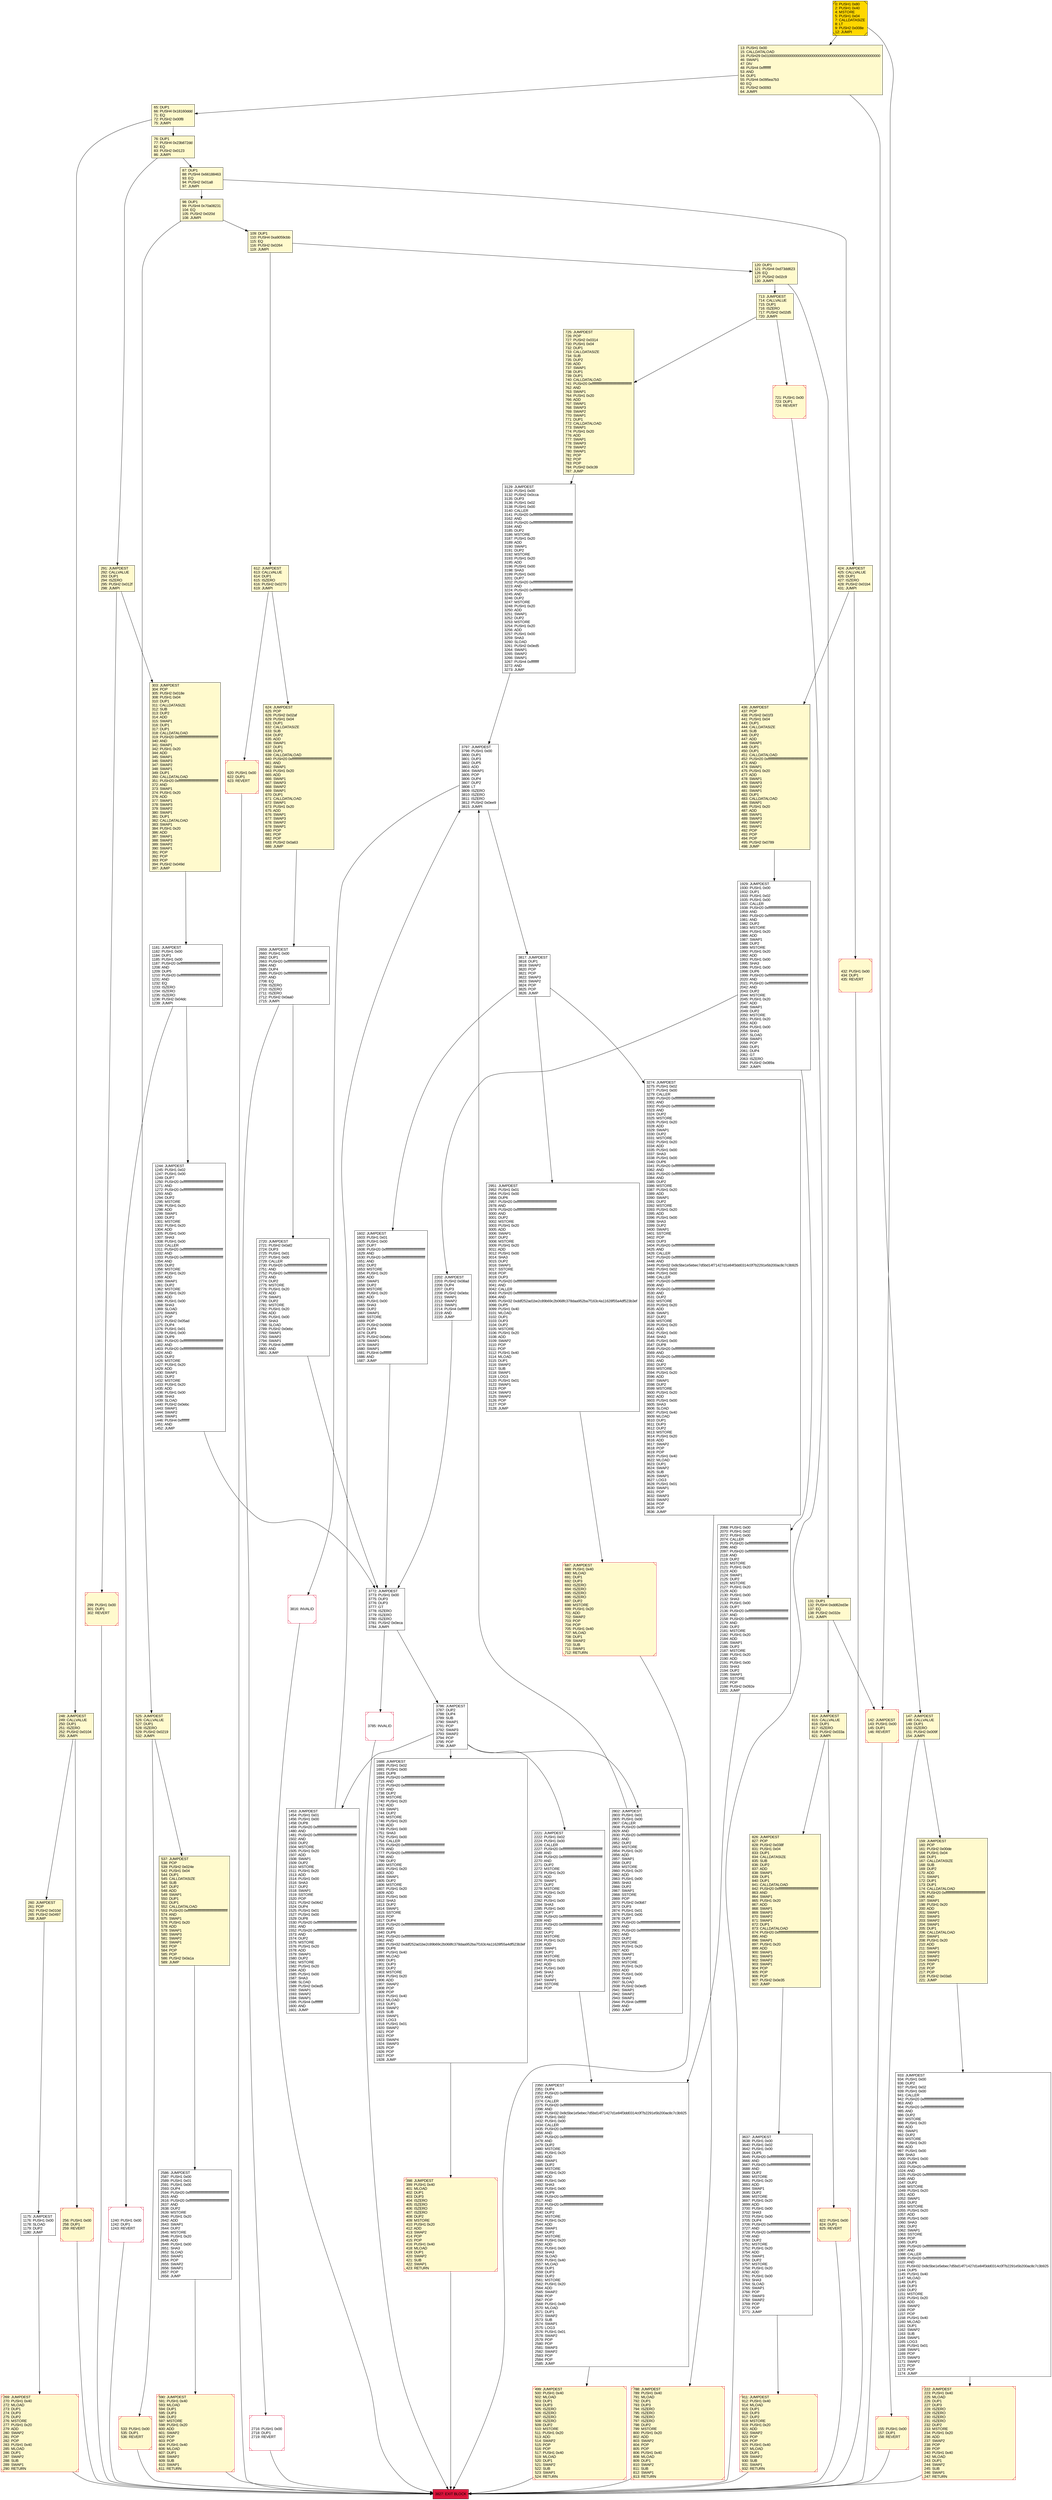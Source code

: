 digraph G {
bgcolor=transparent rankdir=UD;
node [shape=box style=filled color=black fillcolor=white fontname=arial fontcolor=black];
98 [label="98: DUP1\l99: PUSH4 0x70a08231\l104: EQ\l105: PUSH2 0x020d\l108: JUMPI\l" fillcolor=lemonchiffon ];
303 [label="303: JUMPDEST\l304: POP\l305: PUSH2 0x018e\l308: PUSH1 0x04\l310: DUP1\l311: CALLDATASIZE\l312: SUB\l313: DUP2\l314: ADD\l315: SWAP1\l316: DUP1\l317: DUP1\l318: CALLDATALOAD\l319: PUSH20 0xffffffffffffffffffffffffffffffffffffffff\l340: AND\l341: SWAP1\l342: PUSH1 0x20\l344: ADD\l345: SWAP1\l346: SWAP3\l347: SWAP2\l348: SWAP1\l349: DUP1\l350: CALLDATALOAD\l351: PUSH20 0xffffffffffffffffffffffffffffffffffffffff\l372: AND\l373: SWAP1\l374: PUSH1 0x20\l376: ADD\l377: SWAP1\l378: SWAP3\l379: SWAP2\l380: SWAP1\l381: DUP1\l382: CALLDATALOAD\l383: SWAP1\l384: PUSH1 0x20\l386: ADD\l387: SWAP1\l388: SWAP3\l389: SWAP2\l390: SWAP1\l391: POP\l392: POP\l393: POP\l394: PUSH2 0x049d\l397: JUMP\l" fillcolor=lemonchiffon ];
2802 [label="2802: JUMPDEST\l2803: PUSH1 0x01\l2805: PUSH1 0x00\l2807: CALLER\l2808: PUSH20 0xffffffffffffffffffffffffffffffffffffffff\l2829: AND\l2830: PUSH20 0xffffffffffffffffffffffffffffffffffffffff\l2851: AND\l2852: DUP2\l2853: MSTORE\l2854: PUSH1 0x20\l2856: ADD\l2857: SWAP1\l2858: DUP2\l2859: MSTORE\l2860: PUSH1 0x20\l2862: ADD\l2863: PUSH1 0x00\l2865: SHA3\l2866: DUP2\l2867: SWAP1\l2868: SSTORE\l2869: POP\l2870: PUSH2 0x0b87\l2873: DUP3\l2874: PUSH1 0x01\l2876: PUSH1 0x00\l2878: DUP7\l2879: PUSH20 0xffffffffffffffffffffffffffffffffffffffff\l2900: AND\l2901: PUSH20 0xffffffffffffffffffffffffffffffffffffffff\l2922: AND\l2923: DUP2\l2924: MSTORE\l2925: PUSH1 0x20\l2927: ADD\l2928: SWAP1\l2929: DUP2\l2930: MSTORE\l2931: PUSH1 0x20\l2933: ADD\l2934: PUSH1 0x00\l2936: SHA3\l2937: SLOAD\l2938: PUSH2 0x0ed5\l2941: SWAP1\l2942: SWAP2\l2943: SWAP1\l2944: PUSH4 0xffffffff\l2949: AND\l2950: JUMP\l" ];
2068 [label="2068: PUSH1 0x00\l2070: PUSH1 0x02\l2072: PUSH1 0x00\l2074: CALLER\l2075: PUSH20 0xffffffffffffffffffffffffffffffffffffffff\l2096: AND\l2097: PUSH20 0xffffffffffffffffffffffffffffffffffffffff\l2118: AND\l2119: DUP2\l2120: MSTORE\l2121: PUSH1 0x20\l2123: ADD\l2124: SWAP1\l2125: DUP2\l2126: MSTORE\l2127: PUSH1 0x20\l2129: ADD\l2130: PUSH1 0x00\l2132: SHA3\l2133: PUSH1 0x00\l2135: DUP7\l2136: PUSH20 0xffffffffffffffffffffffffffffffffffffffff\l2157: AND\l2158: PUSH20 0xffffffffffffffffffffffffffffffffffffffff\l2179: AND\l2180: DUP2\l2181: MSTORE\l2182: PUSH1 0x20\l2184: ADD\l2185: SWAP1\l2186: DUP2\l2187: MSTORE\l2188: PUSH1 0x20\l2190: ADD\l2191: PUSH1 0x00\l2193: SHA3\l2194: DUP2\l2195: SWAP1\l2196: SSTORE\l2197: POP\l2198: PUSH2 0x092e\l2201: JUMP\l" ];
3817 [label="3817: JUMPDEST\l3818: DUP1\l3819: SWAP2\l3820: POP\l3821: POP\l3822: SWAP3\l3823: SWAP2\l3824: POP\l3825: POP\l3826: JUMP\l" ];
291 [label="291: JUMPDEST\l292: CALLVALUE\l293: DUP1\l294: ISZERO\l295: PUSH2 0x012f\l298: JUMPI\l" fillcolor=lemonchiffon ];
147 [label="147: JUMPDEST\l148: CALLVALUE\l149: DUP1\l150: ISZERO\l151: PUSH2 0x009f\l154: JUMPI\l" fillcolor=lemonchiffon ];
2202 [label="2202: JUMPDEST\l2203: PUSH2 0x08ad\l2206: DUP4\l2207: DUP3\l2208: PUSH2 0x0ebc\l2211: SWAP1\l2212: SWAP2\l2213: SWAP1\l2214: PUSH4 0xffffffff\l2219: AND\l2220: JUMP\l" ];
299 [label="299: PUSH1 0x00\l301: DUP1\l302: REVERT\l" fillcolor=lemonchiffon shape=Msquare color=crimson ];
142 [label="142: JUMPDEST\l143: PUSH1 0x00\l145: DUP1\l146: REVERT\l" fillcolor=lemonchiffon shape=Msquare color=crimson ];
432 [label="432: PUSH1 0x00\l434: DUP1\l435: REVERT\l" fillcolor=lemonchiffon shape=Msquare color=crimson ];
687 [label="687: JUMPDEST\l688: PUSH1 0x40\l690: MLOAD\l691: DUP1\l692: DUP3\l693: ISZERO\l694: ISZERO\l695: ISZERO\l696: ISZERO\l697: DUP2\l698: MSTORE\l699: PUSH1 0x20\l701: ADD\l702: SWAP2\l703: POP\l704: POP\l705: PUSH1 0x40\l707: MLOAD\l708: DUP1\l709: SWAP2\l710: SUB\l711: SWAP1\l712: RETURN\l" fillcolor=lemonchiffon shape=Msquare color=crimson ];
1453 [label="1453: JUMPDEST\l1454: PUSH1 0x01\l1456: PUSH1 0x00\l1458: DUP8\l1459: PUSH20 0xffffffffffffffffffffffffffffffffffffffff\l1480: AND\l1481: PUSH20 0xffffffffffffffffffffffffffffffffffffffff\l1502: AND\l1503: DUP2\l1504: MSTORE\l1505: PUSH1 0x20\l1507: ADD\l1508: SWAP1\l1509: DUP2\l1510: MSTORE\l1511: PUSH1 0x20\l1513: ADD\l1514: PUSH1 0x00\l1516: SHA3\l1517: DUP2\l1518: SWAP1\l1519: SSTORE\l1520: POP\l1521: PUSH2 0x0642\l1524: DUP4\l1525: PUSH1 0x01\l1527: PUSH1 0x00\l1529: DUP8\l1530: PUSH20 0xffffffffffffffffffffffffffffffffffffffff\l1551: AND\l1552: PUSH20 0xffffffffffffffffffffffffffffffffffffffff\l1573: AND\l1574: DUP2\l1575: MSTORE\l1576: PUSH1 0x20\l1578: ADD\l1579: SWAP1\l1580: DUP2\l1581: MSTORE\l1582: PUSH1 0x20\l1584: ADD\l1585: PUSH1 0x00\l1587: SHA3\l1588: SLOAD\l1589: PUSH2 0x0ed5\l1592: SWAP1\l1593: SWAP2\l1594: SWAP1\l1595: PUSH4 0xffffffff\l1600: AND\l1601: JUMP\l" ];
109 [label="109: DUP1\l110: PUSH4 0xa9059cbb\l115: EQ\l116: PUSH2 0x0264\l119: JUMPI\l" fillcolor=lemonchiffon ];
822 [label="822: PUSH1 0x00\l824: DUP1\l825: REVERT\l" fillcolor=lemonchiffon shape=Msquare color=crimson ];
13 [label="13: PUSH1 0x00\l15: CALLDATALOAD\l16: PUSH29 0x0100000000000000000000000000000000000000000000000000000000\l46: SWAP1\l47: DIV\l48: PUSH4 0xffffffff\l53: AND\l54: DUP1\l55: PUSH4 0x095ea7b3\l60: EQ\l61: PUSH2 0x0093\l64: JUMPI\l" fillcolor=lemonchiffon ];
525 [label="525: JUMPDEST\l526: CALLVALUE\l527: DUP1\l528: ISZERO\l529: PUSH2 0x0219\l532: JUMPI\l" fillcolor=lemonchiffon ];
256 [label="256: PUSH1 0x00\l258: DUP1\l259: REVERT\l" fillcolor=lemonchiffon shape=Msquare color=crimson ];
1175 [label="1175: JUMPDEST\l1176: PUSH1 0x00\l1178: SLOAD\l1179: DUP2\l1180: JUMP\l" ];
3274 [label="3274: JUMPDEST\l3275: PUSH1 0x02\l3277: PUSH1 0x00\l3279: CALLER\l3280: PUSH20 0xffffffffffffffffffffffffffffffffffffffff\l3301: AND\l3302: PUSH20 0xffffffffffffffffffffffffffffffffffffffff\l3323: AND\l3324: DUP2\l3325: MSTORE\l3326: PUSH1 0x20\l3328: ADD\l3329: SWAP1\l3330: DUP2\l3331: MSTORE\l3332: PUSH1 0x20\l3334: ADD\l3335: PUSH1 0x00\l3337: SHA3\l3338: PUSH1 0x00\l3340: DUP6\l3341: PUSH20 0xffffffffffffffffffffffffffffffffffffffff\l3362: AND\l3363: PUSH20 0xffffffffffffffffffffffffffffffffffffffff\l3384: AND\l3385: DUP2\l3386: MSTORE\l3387: PUSH1 0x20\l3389: ADD\l3390: SWAP1\l3391: DUP2\l3392: MSTORE\l3393: PUSH1 0x20\l3395: ADD\l3396: PUSH1 0x00\l3398: SHA3\l3399: DUP2\l3400: SWAP1\l3401: SSTORE\l3402: POP\l3403: DUP3\l3404: PUSH20 0xffffffffffffffffffffffffffffffffffffffff\l3425: AND\l3426: CALLER\l3427: PUSH20 0xffffffffffffffffffffffffffffffffffffffff\l3448: AND\l3449: PUSH32 0x8c5be1e5ebec7d5bd14f71427d1e84f3dd0314c0f7b2291e5b200ac8c7c3b925\l3482: PUSH1 0x02\l3484: PUSH1 0x00\l3486: CALLER\l3487: PUSH20 0xffffffffffffffffffffffffffffffffffffffff\l3508: AND\l3509: PUSH20 0xffffffffffffffffffffffffffffffffffffffff\l3530: AND\l3531: DUP2\l3532: MSTORE\l3533: PUSH1 0x20\l3535: ADD\l3536: SWAP1\l3537: DUP2\l3538: MSTORE\l3539: PUSH1 0x20\l3541: ADD\l3542: PUSH1 0x00\l3544: SHA3\l3545: PUSH1 0x00\l3547: DUP8\l3548: PUSH20 0xffffffffffffffffffffffffffffffffffffffff\l3569: AND\l3570: PUSH20 0xffffffffffffffffffffffffffffffffffffffff\l3591: AND\l3592: DUP2\l3593: MSTORE\l3594: PUSH1 0x20\l3596: ADD\l3597: SWAP1\l3598: DUP2\l3599: MSTORE\l3600: PUSH1 0x20\l3602: ADD\l3603: PUSH1 0x00\l3605: SHA3\l3606: SLOAD\l3607: PUSH1 0x40\l3609: MLOAD\l3610: DUP1\l3611: DUP3\l3612: DUP2\l3613: MSTORE\l3614: PUSH1 0x20\l3616: ADD\l3617: SWAP2\l3618: POP\l3619: POP\l3620: PUSH1 0x40\l3622: MLOAD\l3623: DUP1\l3624: SWAP2\l3625: SUB\l3626: SWAP1\l3627: LOG3\l3628: PUSH1 0x01\l3630: SWAP1\l3631: POP\l3632: SWAP3\l3633: SWAP2\l3634: POP\l3635: POP\l3636: JUMP\l" ];
788 [label="788: JUMPDEST\l789: PUSH1 0x40\l791: MLOAD\l792: DUP1\l793: DUP3\l794: ISZERO\l795: ISZERO\l796: ISZERO\l797: ISZERO\l798: DUP2\l799: MSTORE\l800: PUSH1 0x20\l802: ADD\l803: SWAP2\l804: POP\l805: POP\l806: PUSH1 0x40\l808: MLOAD\l809: DUP1\l810: SWAP2\l811: SUB\l812: SWAP1\l813: RETURN\l" fillcolor=lemonchiffon shape=Msquare color=crimson ];
2951 [label="2951: JUMPDEST\l2952: PUSH1 0x01\l2954: PUSH1 0x00\l2956: DUP6\l2957: PUSH20 0xffffffffffffffffffffffffffffffffffffffff\l2978: AND\l2979: PUSH20 0xffffffffffffffffffffffffffffffffffffffff\l3000: AND\l3001: DUP2\l3002: MSTORE\l3003: PUSH1 0x20\l3005: ADD\l3006: SWAP1\l3007: DUP2\l3008: MSTORE\l3009: PUSH1 0x20\l3011: ADD\l3012: PUSH1 0x00\l3014: SHA3\l3015: DUP2\l3016: SWAP1\l3017: SSTORE\l3018: POP\l3019: DUP3\l3020: PUSH20 0xffffffffffffffffffffffffffffffffffffffff\l3041: AND\l3042: CALLER\l3043: PUSH20 0xffffffffffffffffffffffffffffffffffffffff\l3064: AND\l3065: PUSH32 0xddf252ad1be2c89b69c2b068fc378daa952ba7f163c4a11628f55a4df523b3ef\l3098: DUP5\l3099: PUSH1 0x40\l3101: MLOAD\l3102: DUP1\l3103: DUP3\l3104: DUP2\l3105: MSTORE\l3106: PUSH1 0x20\l3108: ADD\l3109: SWAP2\l3110: POP\l3111: POP\l3112: PUSH1 0x40\l3114: MLOAD\l3115: DUP1\l3116: SWAP2\l3117: SUB\l3118: SWAP1\l3119: LOG3\l3120: PUSH1 0x01\l3122: SWAP1\l3123: POP\l3124: SWAP3\l3125: SWAP2\l3126: POP\l3127: POP\l3128: JUMP\l" ];
713 [label="713: JUMPDEST\l714: CALLVALUE\l715: DUP1\l716: ISZERO\l717: PUSH2 0x02d5\l720: JUMPI\l" fillcolor=lemonchiffon ];
3637 [label="3637: JUMPDEST\l3638: PUSH1 0x00\l3640: PUSH1 0x02\l3642: PUSH1 0x00\l3644: DUP5\l3645: PUSH20 0xffffffffffffffffffffffffffffffffffffffff\l3666: AND\l3667: PUSH20 0xffffffffffffffffffffffffffffffffffffffff\l3688: AND\l3689: DUP2\l3690: MSTORE\l3691: PUSH1 0x20\l3693: ADD\l3694: SWAP1\l3695: DUP2\l3696: MSTORE\l3697: PUSH1 0x20\l3699: ADD\l3700: PUSH1 0x00\l3702: SHA3\l3703: PUSH1 0x00\l3705: DUP4\l3706: PUSH20 0xffffffffffffffffffffffffffffffffffffffff\l3727: AND\l3728: PUSH20 0xffffffffffffffffffffffffffffffffffffffff\l3749: AND\l3750: DUP2\l3751: MSTORE\l3752: PUSH1 0x20\l3754: ADD\l3755: SWAP1\l3756: DUP2\l3757: MSTORE\l3758: PUSH1 0x20\l3760: ADD\l3761: PUSH1 0x00\l3763: SHA3\l3764: SLOAD\l3765: SWAP1\l3766: POP\l3767: SWAP3\l3768: SWAP2\l3769: POP\l3770: POP\l3771: JUMP\l" ];
2659 [label="2659: JUMPDEST\l2660: PUSH1 0x00\l2662: DUP1\l2663: PUSH20 0xffffffffffffffffffffffffffffffffffffffff\l2684: AND\l2685: DUP4\l2686: PUSH20 0xffffffffffffffffffffffffffffffffffffffff\l2707: AND\l2708: EQ\l2709: ISZERO\l2710: ISZERO\l2711: ISZERO\l2712: PUSH2 0x0aa0\l2715: JUMPI\l" ];
398 [label="398: JUMPDEST\l399: PUSH1 0x40\l401: MLOAD\l402: DUP1\l403: DUP3\l404: ISZERO\l405: ISZERO\l406: ISZERO\l407: ISZERO\l408: DUP2\l409: MSTORE\l410: PUSH1 0x20\l412: ADD\l413: SWAP2\l414: POP\l415: POP\l416: PUSH1 0x40\l418: MLOAD\l419: DUP1\l420: SWAP2\l421: SUB\l422: SWAP1\l423: RETURN\l" fillcolor=lemonchiffon shape=Msquare color=crimson ];
725 [label="725: JUMPDEST\l726: POP\l727: PUSH2 0x0314\l730: PUSH1 0x04\l732: DUP1\l733: CALLDATASIZE\l734: SUB\l735: DUP2\l736: ADD\l737: SWAP1\l738: DUP1\l739: DUP1\l740: CALLDATALOAD\l741: PUSH20 0xffffffffffffffffffffffffffffffffffffffff\l762: AND\l763: SWAP1\l764: PUSH1 0x20\l766: ADD\l767: SWAP1\l768: SWAP3\l769: SWAP2\l770: SWAP1\l771: DUP1\l772: CALLDATALOAD\l773: SWAP1\l774: PUSH1 0x20\l776: ADD\l777: SWAP1\l778: SWAP3\l779: SWAP2\l780: SWAP1\l781: POP\l782: POP\l783: POP\l784: PUSH2 0x0c39\l787: JUMP\l" fillcolor=lemonchiffon ];
120 [label="120: DUP1\l121: PUSH4 0xd73dd623\l126: EQ\l127: PUSH2 0x02c9\l130: JUMPI\l" fillcolor=lemonchiffon ];
533 [label="533: PUSH1 0x00\l535: DUP1\l536: REVERT\l" fillcolor=lemonchiffon shape=Msquare color=crimson ];
155 [label="155: PUSH1 0x00\l157: DUP1\l158: REVERT\l" fillcolor=lemonchiffon shape=Msquare color=crimson ];
911 [label="911: JUMPDEST\l912: PUSH1 0x40\l914: MLOAD\l915: DUP1\l916: DUP3\l917: DUP2\l918: MSTORE\l919: PUSH1 0x20\l921: ADD\l922: SWAP2\l923: POP\l924: POP\l925: PUSH1 0x40\l927: MLOAD\l928: DUP1\l929: SWAP2\l930: SUB\l931: SWAP1\l932: RETURN\l" fillcolor=lemonchiffon shape=Msquare color=crimson ];
2716 [label="2716: PUSH1 0x00\l2718: DUP1\l2719: REVERT\l" shape=Msquare color=crimson ];
269 [label="269: JUMPDEST\l270: PUSH1 0x40\l272: MLOAD\l273: DUP1\l274: DUP3\l275: DUP2\l276: MSTORE\l277: PUSH1 0x20\l279: ADD\l280: SWAP2\l281: POP\l282: POP\l283: PUSH1 0x40\l285: MLOAD\l286: DUP1\l287: SWAP2\l288: SUB\l289: SWAP1\l290: RETURN\l" fillcolor=lemonchiffon shape=Msquare color=crimson ];
814 [label="814: JUMPDEST\l815: CALLVALUE\l816: DUP1\l817: ISZERO\l818: PUSH2 0x033a\l821: JUMPI\l" fillcolor=lemonchiffon ];
159 [label="159: JUMPDEST\l160: POP\l161: PUSH2 0x00de\l164: PUSH1 0x04\l166: DUP1\l167: CALLDATASIZE\l168: SUB\l169: DUP2\l170: ADD\l171: SWAP1\l172: DUP1\l173: DUP1\l174: CALLDATALOAD\l175: PUSH20 0xffffffffffffffffffffffffffffffffffffffff\l196: AND\l197: SWAP1\l198: PUSH1 0x20\l200: ADD\l201: SWAP1\l202: SWAP3\l203: SWAP2\l204: SWAP1\l205: DUP1\l206: CALLDATALOAD\l207: SWAP1\l208: PUSH1 0x20\l210: ADD\l211: SWAP1\l212: SWAP3\l213: SWAP2\l214: SWAP1\l215: POP\l216: POP\l217: POP\l218: PUSH2 0x03a5\l221: JUMP\l" fillcolor=lemonchiffon ];
2350 [label="2350: JUMPDEST\l2351: DUP4\l2352: PUSH20 0xffffffffffffffffffffffffffffffffffffffff\l2373: AND\l2374: CALLER\l2375: PUSH20 0xffffffffffffffffffffffffffffffffffffffff\l2396: AND\l2397: PUSH32 0x8c5be1e5ebec7d5bd14f71427d1e84f3dd0314c0f7b2291e5b200ac8c7c3b925\l2430: PUSH1 0x02\l2432: PUSH1 0x00\l2434: CALLER\l2435: PUSH20 0xffffffffffffffffffffffffffffffffffffffff\l2456: AND\l2457: PUSH20 0xffffffffffffffffffffffffffffffffffffffff\l2478: AND\l2479: DUP2\l2480: MSTORE\l2481: PUSH1 0x20\l2483: ADD\l2484: SWAP1\l2485: DUP2\l2486: MSTORE\l2487: PUSH1 0x20\l2489: ADD\l2490: PUSH1 0x00\l2492: SHA3\l2493: PUSH1 0x00\l2495: DUP9\l2496: PUSH20 0xffffffffffffffffffffffffffffffffffffffff\l2517: AND\l2518: PUSH20 0xffffffffffffffffffffffffffffffffffffffff\l2539: AND\l2540: DUP2\l2541: MSTORE\l2542: PUSH1 0x20\l2544: ADD\l2545: SWAP1\l2546: DUP2\l2547: MSTORE\l2548: PUSH1 0x20\l2550: ADD\l2551: PUSH1 0x00\l2553: SHA3\l2554: SLOAD\l2555: PUSH1 0x40\l2557: MLOAD\l2558: DUP1\l2559: DUP3\l2560: DUP2\l2561: MSTORE\l2562: PUSH1 0x20\l2564: ADD\l2565: SWAP2\l2566: POP\l2567: POP\l2568: PUSH1 0x40\l2570: MLOAD\l2571: DUP1\l2572: SWAP2\l2573: SUB\l2574: SWAP1\l2575: LOG3\l2576: PUSH1 0x01\l2578: SWAP2\l2579: POP\l2580: POP\l2581: SWAP3\l2582: SWAP2\l2583: POP\l2584: POP\l2585: JUMP\l" ];
3129 [label="3129: JUMPDEST\l3130: PUSH1 0x00\l3132: PUSH2 0x0cca\l3135: DUP3\l3136: PUSH1 0x02\l3138: PUSH1 0x00\l3140: CALLER\l3141: PUSH20 0xffffffffffffffffffffffffffffffffffffffff\l3162: AND\l3163: PUSH20 0xffffffffffffffffffffffffffffffffffffffff\l3184: AND\l3185: DUP2\l3186: MSTORE\l3187: PUSH1 0x20\l3189: ADD\l3190: SWAP1\l3191: DUP2\l3192: MSTORE\l3193: PUSH1 0x20\l3195: ADD\l3196: PUSH1 0x00\l3198: SHA3\l3199: PUSH1 0x00\l3201: DUP7\l3202: PUSH20 0xffffffffffffffffffffffffffffffffffffffff\l3223: AND\l3224: PUSH20 0xffffffffffffffffffffffffffffffffffffffff\l3245: AND\l3246: DUP2\l3247: MSTORE\l3248: PUSH1 0x20\l3250: ADD\l3251: SWAP1\l3252: DUP2\l3253: MSTORE\l3254: PUSH1 0x20\l3256: ADD\l3257: PUSH1 0x00\l3259: SHA3\l3260: SLOAD\l3261: PUSH2 0x0ed5\l3264: SWAP1\l3265: SWAP2\l3266: SWAP1\l3267: PUSH4 0xffffffff\l3272: AND\l3273: JUMP\l" ];
1602 [label="1602: JUMPDEST\l1603: PUSH1 0x01\l1605: PUSH1 0x00\l1607: DUP7\l1608: PUSH20 0xffffffffffffffffffffffffffffffffffffffff\l1629: AND\l1630: PUSH20 0xffffffffffffffffffffffffffffffffffffffff\l1651: AND\l1652: DUP2\l1653: MSTORE\l1654: PUSH1 0x20\l1656: ADD\l1657: SWAP1\l1658: DUP2\l1659: MSTORE\l1660: PUSH1 0x20\l1662: ADD\l1663: PUSH1 0x00\l1665: SHA3\l1666: DUP2\l1667: SWAP1\l1668: SSTORE\l1669: POP\l1670: PUSH2 0x0698\l1673: DUP4\l1674: DUP3\l1675: PUSH2 0x0ebc\l1678: SWAP1\l1679: SWAP2\l1680: SWAP1\l1681: PUSH4 0xffffffff\l1686: AND\l1687: JUMP\l" ];
131 [label="131: DUP1\l132: PUSH4 0xdd62ed3e\l137: EQ\l138: PUSH2 0x032e\l141: JUMPI\l" fillcolor=lemonchiffon ];
826 [label="826: JUMPDEST\l827: POP\l828: PUSH2 0x038f\l831: PUSH1 0x04\l833: DUP1\l834: CALLDATASIZE\l835: SUB\l836: DUP2\l837: ADD\l838: SWAP1\l839: DUP1\l840: DUP1\l841: CALLDATALOAD\l842: PUSH20 0xffffffffffffffffffffffffffffffffffffffff\l863: AND\l864: SWAP1\l865: PUSH1 0x20\l867: ADD\l868: SWAP1\l869: SWAP3\l870: SWAP2\l871: SWAP1\l872: DUP1\l873: CALLDATALOAD\l874: PUSH20 0xffffffffffffffffffffffffffffffffffffffff\l895: AND\l896: SWAP1\l897: PUSH1 0x20\l899: ADD\l900: SWAP1\l901: SWAP3\l902: SWAP2\l903: SWAP1\l904: POP\l905: POP\l906: POP\l907: PUSH2 0x0e35\l910: JUMP\l" fillcolor=lemonchiffon ];
65 [label="65: DUP1\l66: PUSH4 0x18160ddd\l71: EQ\l72: PUSH2 0x00f8\l75: JUMPI\l" fillcolor=lemonchiffon ];
1688 [label="1688: JUMPDEST\l1689: PUSH1 0x02\l1691: PUSH1 0x00\l1693: DUP8\l1694: PUSH20 0xffffffffffffffffffffffffffffffffffffffff\l1715: AND\l1716: PUSH20 0xffffffffffffffffffffffffffffffffffffffff\l1737: AND\l1738: DUP2\l1739: MSTORE\l1740: PUSH1 0x20\l1742: ADD\l1743: SWAP1\l1744: DUP2\l1745: MSTORE\l1746: PUSH1 0x20\l1748: ADD\l1749: PUSH1 0x00\l1751: SHA3\l1752: PUSH1 0x00\l1754: CALLER\l1755: PUSH20 0xffffffffffffffffffffffffffffffffffffffff\l1776: AND\l1777: PUSH20 0xffffffffffffffffffffffffffffffffffffffff\l1798: AND\l1799: DUP2\l1800: MSTORE\l1801: PUSH1 0x20\l1803: ADD\l1804: SWAP1\l1805: DUP2\l1806: MSTORE\l1807: PUSH1 0x20\l1809: ADD\l1810: PUSH1 0x00\l1812: SHA3\l1813: DUP2\l1814: SWAP1\l1815: SSTORE\l1816: POP\l1817: DUP4\l1818: PUSH20 0xffffffffffffffffffffffffffffffffffffffff\l1839: AND\l1840: DUP6\l1841: PUSH20 0xffffffffffffffffffffffffffffffffffffffff\l1862: AND\l1863: PUSH32 0xddf252ad1be2c89b69c2b068fc378daa952ba7f163c4a11628f55a4df523b3ef\l1896: DUP6\l1897: PUSH1 0x40\l1899: MLOAD\l1900: DUP1\l1901: DUP3\l1902: DUP2\l1903: MSTORE\l1904: PUSH1 0x20\l1906: ADD\l1907: SWAP2\l1908: POP\l1909: POP\l1910: PUSH1 0x40\l1912: MLOAD\l1913: DUP1\l1914: SWAP2\l1915: SUB\l1916: SWAP1\l1917: LOG3\l1918: PUSH1 0x01\l1920: SWAP2\l1921: POP\l1922: POP\l1923: SWAP4\l1924: SWAP3\l1925: POP\l1926: POP\l1927: POP\l1928: JUMP\l" ];
3797 [label="3797: JUMPDEST\l3798: PUSH1 0x00\l3800: DUP1\l3801: DUP3\l3802: DUP5\l3803: ADD\l3804: SWAP1\l3805: POP\l3806: DUP4\l3807: DUP2\l3808: LT\l3809: ISZERO\l3810: ISZERO\l3811: ISZERO\l3812: PUSH2 0x0ee9\l3815: JUMPI\l" ];
620 [label="620: PUSH1 0x00\l622: DUP1\l623: REVERT\l" fillcolor=lemonchiffon shape=Msquare color=crimson ];
499 [label="499: JUMPDEST\l500: PUSH1 0x40\l502: MLOAD\l503: DUP1\l504: DUP3\l505: ISZERO\l506: ISZERO\l507: ISZERO\l508: ISZERO\l509: DUP2\l510: MSTORE\l511: PUSH1 0x20\l513: ADD\l514: SWAP2\l515: POP\l516: POP\l517: PUSH1 0x40\l519: MLOAD\l520: DUP1\l521: SWAP2\l522: SUB\l523: SWAP1\l524: RETURN\l" fillcolor=lemonchiffon shape=Msquare color=crimson ];
436 [label="436: JUMPDEST\l437: POP\l438: PUSH2 0x01f3\l441: PUSH1 0x04\l443: DUP1\l444: CALLDATASIZE\l445: SUB\l446: DUP2\l447: ADD\l448: SWAP1\l449: DUP1\l450: DUP1\l451: CALLDATALOAD\l452: PUSH20 0xffffffffffffffffffffffffffffffffffffffff\l473: AND\l474: SWAP1\l475: PUSH1 0x20\l477: ADD\l478: SWAP1\l479: SWAP3\l480: SWAP2\l481: SWAP1\l482: DUP1\l483: CALLDATALOAD\l484: SWAP1\l485: PUSH1 0x20\l487: ADD\l488: SWAP1\l489: SWAP3\l490: SWAP2\l491: SWAP1\l492: POP\l493: POP\l494: POP\l495: PUSH2 0x0789\l498: JUMP\l" fillcolor=lemonchiffon ];
1929 [label="1929: JUMPDEST\l1930: PUSH1 0x00\l1932: DUP1\l1933: PUSH1 0x02\l1935: PUSH1 0x00\l1937: CALLER\l1938: PUSH20 0xffffffffffffffffffffffffffffffffffffffff\l1959: AND\l1960: PUSH20 0xffffffffffffffffffffffffffffffffffffffff\l1981: AND\l1982: DUP2\l1983: MSTORE\l1984: PUSH1 0x20\l1986: ADD\l1987: SWAP1\l1988: DUP2\l1989: MSTORE\l1990: PUSH1 0x20\l1992: ADD\l1993: PUSH1 0x00\l1995: SHA3\l1996: PUSH1 0x00\l1998: DUP6\l1999: PUSH20 0xffffffffffffffffffffffffffffffffffffffff\l2020: AND\l2021: PUSH20 0xffffffffffffffffffffffffffffffffffffffff\l2042: AND\l2043: DUP2\l2044: MSTORE\l2045: PUSH1 0x20\l2047: ADD\l2048: SWAP1\l2049: DUP2\l2050: MSTORE\l2051: PUSH1 0x20\l2053: ADD\l2054: PUSH1 0x00\l2056: SHA3\l2057: SLOAD\l2058: SWAP1\l2059: POP\l2060: DUP1\l2061: DUP4\l2062: GT\l2063: ISZERO\l2064: PUSH2 0x089a\l2067: JUMPI\l" ];
3816 [label="3816: INVALID\l" shape=Msquare color=crimson ];
87 [label="87: DUP1\l88: PUSH4 0x66188463\l93: EQ\l94: PUSH2 0x01a8\l97: JUMPI\l" fillcolor=lemonchiffon ];
2720 [label="2720: JUMPDEST\l2721: PUSH2 0x0af2\l2724: DUP3\l2725: PUSH1 0x01\l2727: PUSH1 0x00\l2729: CALLER\l2730: PUSH20 0xffffffffffffffffffffffffffffffffffffffff\l2751: AND\l2752: PUSH20 0xffffffffffffffffffffffffffffffffffffffff\l2773: AND\l2774: DUP2\l2775: MSTORE\l2776: PUSH1 0x20\l2778: ADD\l2779: SWAP1\l2780: DUP2\l2781: MSTORE\l2782: PUSH1 0x20\l2784: ADD\l2785: PUSH1 0x00\l2787: SHA3\l2788: SLOAD\l2789: PUSH2 0x0ebc\l2792: SWAP1\l2793: SWAP2\l2794: SWAP1\l2795: PUSH4 0xffffffff\l2800: AND\l2801: JUMP\l" ];
424 [label="424: JUMPDEST\l425: CALLVALUE\l426: DUP1\l427: ISZERO\l428: PUSH2 0x01b4\l431: JUMPI\l" fillcolor=lemonchiffon ];
3772 [label="3772: JUMPDEST\l3773: PUSH1 0x00\l3775: DUP3\l3776: DUP3\l3777: GT\l3778: ISZERO\l3779: ISZERO\l3780: ISZERO\l3781: PUSH2 0x0eca\l3784: JUMPI\l" ];
222 [label="222: JUMPDEST\l223: PUSH1 0x40\l225: MLOAD\l226: DUP1\l227: DUP3\l228: ISZERO\l229: ISZERO\l230: ISZERO\l231: ISZERO\l232: DUP2\l233: MSTORE\l234: PUSH1 0x20\l236: ADD\l237: SWAP2\l238: POP\l239: POP\l240: PUSH1 0x40\l242: MLOAD\l243: DUP1\l244: SWAP2\l245: SUB\l246: SWAP1\l247: RETURN\l" fillcolor=lemonchiffon shape=Msquare color=crimson ];
248 [label="248: JUMPDEST\l249: CALLVALUE\l250: DUP1\l251: ISZERO\l252: PUSH2 0x0104\l255: JUMPI\l" fillcolor=lemonchiffon ];
933 [label="933: JUMPDEST\l934: PUSH1 0x00\l936: DUP2\l937: PUSH1 0x02\l939: PUSH1 0x00\l941: CALLER\l942: PUSH20 0xffffffffffffffffffffffffffffffffffffffff\l963: AND\l964: PUSH20 0xffffffffffffffffffffffffffffffffffffffff\l985: AND\l986: DUP2\l987: MSTORE\l988: PUSH1 0x20\l990: ADD\l991: SWAP1\l992: DUP2\l993: MSTORE\l994: PUSH1 0x20\l996: ADD\l997: PUSH1 0x00\l999: SHA3\l1000: PUSH1 0x00\l1002: DUP6\l1003: PUSH20 0xffffffffffffffffffffffffffffffffffffffff\l1024: AND\l1025: PUSH20 0xffffffffffffffffffffffffffffffffffffffff\l1046: AND\l1047: DUP2\l1048: MSTORE\l1049: PUSH1 0x20\l1051: ADD\l1052: SWAP1\l1053: DUP2\l1054: MSTORE\l1055: PUSH1 0x20\l1057: ADD\l1058: PUSH1 0x00\l1060: SHA3\l1061: DUP2\l1062: SWAP1\l1063: SSTORE\l1064: POP\l1065: DUP3\l1066: PUSH20 0xffffffffffffffffffffffffffffffffffffffff\l1087: AND\l1088: CALLER\l1089: PUSH20 0xffffffffffffffffffffffffffffffffffffffff\l1110: AND\l1111: PUSH32 0x8c5be1e5ebec7d5bd14f71427d1e84f3dd0314c0f7b2291e5b200ac8c7c3b925\l1144: DUP5\l1145: PUSH1 0x40\l1147: MLOAD\l1148: DUP1\l1149: DUP3\l1150: DUP2\l1151: MSTORE\l1152: PUSH1 0x20\l1154: ADD\l1155: SWAP2\l1156: POP\l1157: POP\l1158: PUSH1 0x40\l1160: MLOAD\l1161: DUP1\l1162: SWAP2\l1163: SUB\l1164: SWAP1\l1165: LOG3\l1166: PUSH1 0x01\l1168: SWAP1\l1169: POP\l1170: SWAP3\l1171: SWAP2\l1172: POP\l1173: POP\l1174: JUMP\l" ];
260 [label="260: JUMPDEST\l261: POP\l262: PUSH2 0x010d\l265: PUSH2 0x0497\l268: JUMP\l" fillcolor=lemonchiffon ];
2221 [label="2221: JUMPDEST\l2222: PUSH1 0x02\l2224: PUSH1 0x00\l2226: CALLER\l2227: PUSH20 0xffffffffffffffffffffffffffffffffffffffff\l2248: AND\l2249: PUSH20 0xffffffffffffffffffffffffffffffffffffffff\l2270: AND\l2271: DUP2\l2272: MSTORE\l2273: PUSH1 0x20\l2275: ADD\l2276: SWAP1\l2277: DUP2\l2278: MSTORE\l2279: PUSH1 0x20\l2281: ADD\l2282: PUSH1 0x00\l2284: SHA3\l2285: PUSH1 0x00\l2287: DUP7\l2288: PUSH20 0xffffffffffffffffffffffffffffffffffffffff\l2309: AND\l2310: PUSH20 0xffffffffffffffffffffffffffffffffffffffff\l2331: AND\l2332: DUP2\l2333: MSTORE\l2334: PUSH1 0x20\l2336: ADD\l2337: SWAP1\l2338: DUP2\l2339: MSTORE\l2340: PUSH1 0x20\l2342: ADD\l2343: PUSH1 0x00\l2345: SHA3\l2346: DUP2\l2347: SWAP1\l2348: SSTORE\l2349: POP\l" ];
537 [label="537: JUMPDEST\l538: POP\l539: PUSH2 0x024e\l542: PUSH1 0x04\l544: DUP1\l545: CALLDATASIZE\l546: SUB\l547: DUP2\l548: ADD\l549: SWAP1\l550: DUP1\l551: DUP1\l552: CALLDATALOAD\l553: PUSH20 0xffffffffffffffffffffffffffffffffffffffff\l574: AND\l575: SWAP1\l576: PUSH1 0x20\l578: ADD\l579: SWAP1\l580: SWAP3\l581: SWAP2\l582: SWAP1\l583: POP\l584: POP\l585: POP\l586: PUSH2 0x0a1a\l589: JUMP\l" fillcolor=lemonchiffon ];
1244 [label="1244: JUMPDEST\l1245: PUSH1 0x02\l1247: PUSH1 0x00\l1249: DUP7\l1250: PUSH20 0xffffffffffffffffffffffffffffffffffffffff\l1271: AND\l1272: PUSH20 0xffffffffffffffffffffffffffffffffffffffff\l1293: AND\l1294: DUP2\l1295: MSTORE\l1296: PUSH1 0x20\l1298: ADD\l1299: SWAP1\l1300: DUP2\l1301: MSTORE\l1302: PUSH1 0x20\l1304: ADD\l1305: PUSH1 0x00\l1307: SHA3\l1308: PUSH1 0x00\l1310: CALLER\l1311: PUSH20 0xffffffffffffffffffffffffffffffffffffffff\l1332: AND\l1333: PUSH20 0xffffffffffffffffffffffffffffffffffffffff\l1354: AND\l1355: DUP2\l1356: MSTORE\l1357: PUSH1 0x20\l1359: ADD\l1360: SWAP1\l1361: DUP2\l1362: MSTORE\l1363: PUSH1 0x20\l1365: ADD\l1366: PUSH1 0x00\l1368: SHA3\l1369: SLOAD\l1370: SWAP1\l1371: POP\l1372: PUSH2 0x05ad\l1375: DUP4\l1376: PUSH1 0x01\l1378: PUSH1 0x00\l1380: DUP9\l1381: PUSH20 0xffffffffffffffffffffffffffffffffffffffff\l1402: AND\l1403: PUSH20 0xffffffffffffffffffffffffffffffffffffffff\l1424: AND\l1425: DUP2\l1426: MSTORE\l1427: PUSH1 0x20\l1429: ADD\l1430: SWAP1\l1431: DUP2\l1432: MSTORE\l1433: PUSH1 0x20\l1435: ADD\l1436: PUSH1 0x00\l1438: SHA3\l1439: SLOAD\l1440: PUSH2 0x0ebc\l1443: SWAP1\l1444: SWAP2\l1445: SWAP1\l1446: PUSH4 0xffffffff\l1451: AND\l1452: JUMP\l" ];
612 [label="612: JUMPDEST\l613: CALLVALUE\l614: DUP1\l615: ISZERO\l616: PUSH2 0x0270\l619: JUMPI\l" fillcolor=lemonchiffon ];
721 [label="721: PUSH1 0x00\l723: DUP1\l724: REVERT\l" fillcolor=lemonchiffon shape=Msquare color=crimson ];
3827 [label="3827: EXIT BLOCK\l" fillcolor=crimson ];
3786 [label="3786: JUMPDEST\l3787: DUP2\l3788: DUP4\l3789: SUB\l3790: SWAP1\l3791: POP\l3792: SWAP3\l3793: SWAP2\l3794: POP\l3795: POP\l3796: JUMP\l" ];
0 [label="0: PUSH1 0x80\l2: PUSH1 0x40\l4: MSTORE\l5: PUSH1 0x04\l7: CALLDATASIZE\l8: LT\l9: PUSH2 0x008e\l12: JUMPI\l" fillcolor=lemonchiffon shape=Msquare fillcolor=gold ];
3785 [label="3785: INVALID\l" shape=Msquare color=crimson ];
1240 [label="1240: PUSH1 0x00\l1242: DUP1\l1243: REVERT\l" shape=Msquare color=crimson ];
76 [label="76: DUP1\l77: PUSH4 0x23b872dd\l82: EQ\l83: PUSH2 0x0123\l86: JUMPI\l" fillcolor=lemonchiffon ];
2586 [label="2586: JUMPDEST\l2587: PUSH1 0x00\l2589: PUSH1 0x01\l2591: PUSH1 0x00\l2593: DUP4\l2594: PUSH20 0xffffffffffffffffffffffffffffffffffffffff\l2615: AND\l2616: PUSH20 0xffffffffffffffffffffffffffffffffffffffff\l2637: AND\l2638: DUP2\l2639: MSTORE\l2640: PUSH1 0x20\l2642: ADD\l2643: SWAP1\l2644: DUP2\l2645: MSTORE\l2646: PUSH1 0x20\l2648: ADD\l2649: PUSH1 0x00\l2651: SHA3\l2652: SLOAD\l2653: SWAP1\l2654: POP\l2655: SWAP2\l2656: SWAP1\l2657: POP\l2658: JUMP\l" ];
1181 [label="1181: JUMPDEST\l1182: PUSH1 0x00\l1184: DUP1\l1185: PUSH1 0x00\l1187: PUSH20 0xffffffffffffffffffffffffffffffffffffffff\l1208: AND\l1209: DUP5\l1210: PUSH20 0xffffffffffffffffffffffffffffffffffffffff\l1231: AND\l1232: EQ\l1233: ISZERO\l1234: ISZERO\l1235: ISZERO\l1236: PUSH2 0x04dc\l1239: JUMPI\l" ];
590 [label="590: JUMPDEST\l591: PUSH1 0x40\l593: MLOAD\l594: DUP1\l595: DUP3\l596: DUP2\l597: MSTORE\l598: PUSH1 0x20\l600: ADD\l601: SWAP2\l602: POP\l603: POP\l604: PUSH1 0x40\l606: MLOAD\l607: DUP1\l608: SWAP2\l609: SUB\l610: SWAP1\l611: RETURN\l" fillcolor=lemonchiffon shape=Msquare color=crimson ];
624 [label="624: JUMPDEST\l625: POP\l626: PUSH2 0x02af\l629: PUSH1 0x04\l631: DUP1\l632: CALLDATASIZE\l633: SUB\l634: DUP2\l635: ADD\l636: SWAP1\l637: DUP1\l638: DUP1\l639: CALLDATALOAD\l640: PUSH20 0xffffffffffffffffffffffffffffffffffffffff\l661: AND\l662: SWAP1\l663: PUSH1 0x20\l665: ADD\l666: SWAP1\l667: SWAP3\l668: SWAP2\l669: SWAP1\l670: DUP1\l671: CALLDATALOAD\l672: SWAP1\l673: PUSH1 0x20\l675: ADD\l676: SWAP1\l677: SWAP3\l678: SWAP2\l679: SWAP1\l680: POP\l681: POP\l682: POP\l683: PUSH2 0x0a63\l686: JUMP\l" fillcolor=lemonchiffon ];
248 -> 260;
291 -> 303;
87 -> 424;
2586 -> 590;
814 -> 826;
424 -> 436;
590 -> 3827;
3129 -> 3797;
2350 -> 499;
3274 -> 788;
537 -> 2586;
222 -> 3827;
13 -> 147;
3772 -> 3786;
98 -> 109;
98 -> 525;
120 -> 713;
3797 -> 3816;
76 -> 87;
612 -> 620;
1602 -> 3772;
65 -> 248;
3786 -> 1688;
499 -> 3827;
620 -> 3827;
3817 -> 1602;
260 -> 1175;
398 -> 3827;
2068 -> 2350;
533 -> 3827;
147 -> 159;
269 -> 3827;
2802 -> 3797;
256 -> 3827;
814 -> 822;
687 -> 3827;
3786 -> 1453;
822 -> 3827;
826 -> 3637;
2202 -> 3772;
0 -> 13;
725 -> 3129;
142 -> 3827;
299 -> 3827;
1688 -> 398;
0 -> 142;
721 -> 3827;
1181 -> 1240;
3785 -> 3827;
131 -> 814;
933 -> 222;
436 -> 1929;
1240 -> 3827;
1244 -> 3772;
291 -> 299;
2659 -> 2716;
612 -> 624;
3637 -> 911;
3772 -> 3785;
1181 -> 1244;
1175 -> 269;
3786 -> 2221;
713 -> 725;
109 -> 120;
3817 -> 3274;
159 -> 933;
3816 -> 3827;
2221 -> 2350;
525 -> 533;
3817 -> 2951;
65 -> 76;
147 -> 155;
2951 -> 687;
2720 -> 3772;
248 -> 256;
3797 -> 3817;
155 -> 3827;
624 -> 2659;
131 -> 142;
424 -> 432;
2716 -> 3827;
911 -> 3827;
13 -> 65;
1929 -> 2068;
87 -> 98;
788 -> 3827;
1929 -> 2202;
713 -> 721;
1453 -> 3797;
432 -> 3827;
2659 -> 2720;
525 -> 537;
3786 -> 2802;
120 -> 131;
109 -> 612;
76 -> 291;
303 -> 1181;
}
